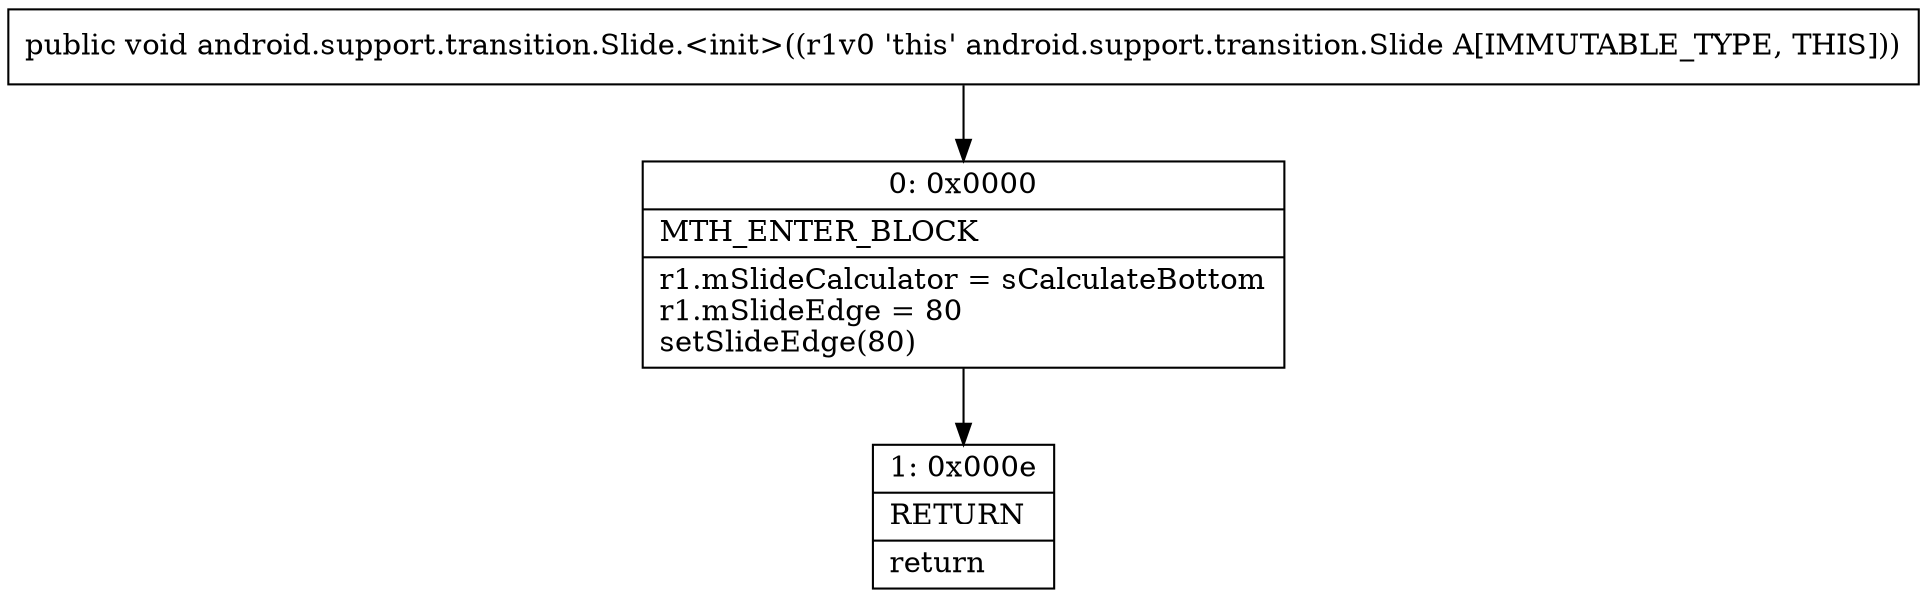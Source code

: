 digraph "CFG forandroid.support.transition.Slide.\<init\>()V" {
Node_0 [shape=record,label="{0\:\ 0x0000|MTH_ENTER_BLOCK\l|r1.mSlideCalculator = sCalculateBottom\lr1.mSlideEdge = 80\lsetSlideEdge(80)\l}"];
Node_1 [shape=record,label="{1\:\ 0x000e|RETURN\l|return\l}"];
MethodNode[shape=record,label="{public void android.support.transition.Slide.\<init\>((r1v0 'this' android.support.transition.Slide A[IMMUTABLE_TYPE, THIS])) }"];
MethodNode -> Node_0;
Node_0 -> Node_1;
}

